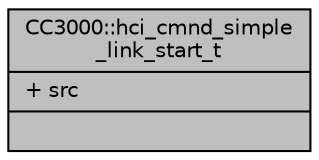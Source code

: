 digraph "CC3000::hci_cmnd_simple_link_start_t"
{
  edge [fontname="Helvetica",fontsize="10",labelfontname="Helvetica",labelfontsize="10"];
  node [fontname="Helvetica",fontsize="10",shape=record];
  Node1 [label="{CC3000::hci_cmnd_simple\l_link_start_t\n|+ src\l|}",height=0.2,width=0.4,color="black", fillcolor="grey75", style="filled", fontcolor="black"];
}

